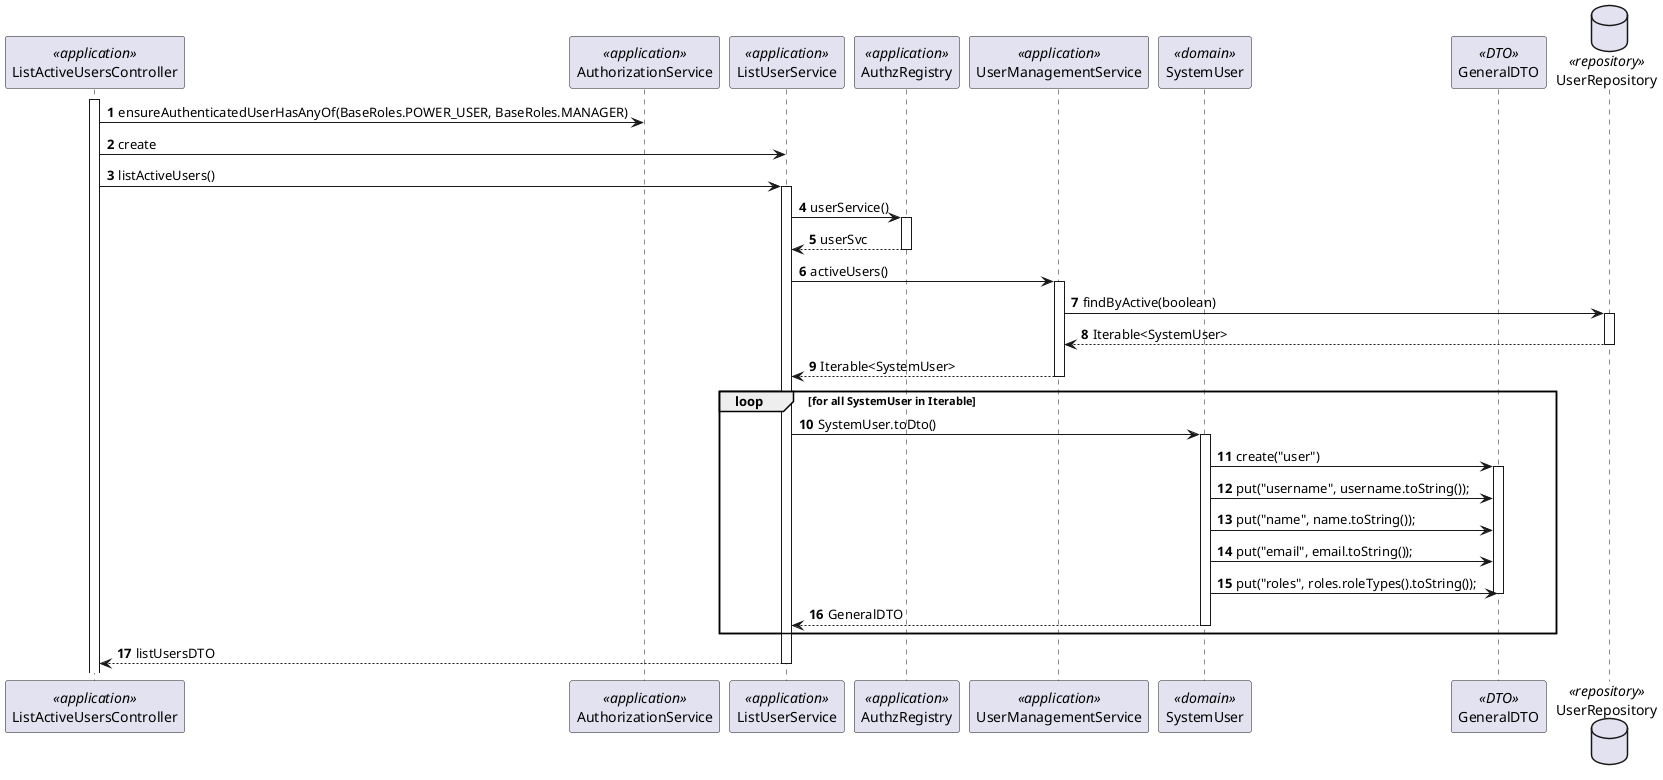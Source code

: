 @startuml
'https://plantuml.com/sequence-diagram

autonumber


participant "ListActiveUsersController" as ctrl <<application>>
participant AuthorizationService as authSV <<application>>

participant ListUserService as service <<application>>
participant AuthzRegistry as auth <<application>>
participant UserManagementService as userManSV <<application>>
participant SystemUser as sU  <<domain>>
participant GeneralDTO as dto  <<DTO>>

database UserRepository as userRep <<repository>>

activate ctrl

ctrl -> authSV : ensureAuthenticatedUserHasAnyOf(BaseRoles.POWER_USER, BaseRoles.MANAGER)
ctrl -> service : create
ctrl -> service : listActiveUsers()
activate service
service -> auth: userService()
activate auth
auth --> service: userSvc
deactivate auth
service->userManSV : activeUsers()
activate userManSV
userManSV -> userRep : findByActive(boolean)
activate userRep
userRep --> userManSV : Iterable<SystemUser>
deactivate userRep
userManSV --> service : Iterable<SystemUser>
deactivate userManSV

loop for all SystemUser in Iterable
service -> sU : SystemUser.toDto()
activate sU
sU -> dto: create("user")
activate dto
sU -> dto: put("username", username.toString());
sU -> dto: put("name", name.toString());
sU -> dto: put("email", email.toString());
sU -> dto: put("roles", roles.roleTypes().toString());
deactivate dto
sU --> service : GeneralDTO
deactivate sU
end loop
service -->ctrl : listUsersDTO
deactivate service

@enduml